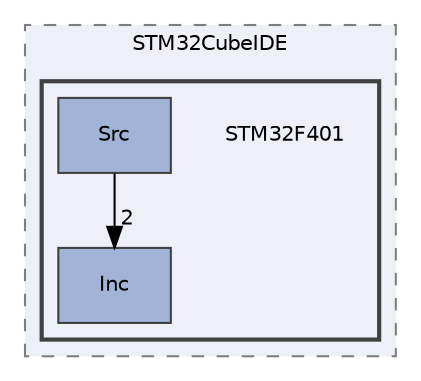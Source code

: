 digraph "ctrl/STM32CubeIDE/STM32F401"
{
 // LATEX_PDF_SIZE
  edge [fontname="Helvetica",fontsize="10",labelfontname="Helvetica",labelfontsize="10"];
  node [fontname="Helvetica",fontsize="10",shape=record];
  compound=true
  subgraph clusterdir_e08ee0c78fbd1be63c2bcc40fb5312ac {
    graph [ bgcolor="#edf0f7", pencolor="grey50", style="filled,dashed,", label="STM32CubeIDE", fontname="Helvetica", fontsize="10", URL="dir_e08ee0c78fbd1be63c2bcc40fb5312ac.html"]
  subgraph clusterdir_1438c4c6edaba7be3afc30aef4e5d958 {
    graph [ bgcolor="#edf0f7", pencolor="grey25", style="filled,bold,", label="", fontname="Helvetica", fontsize="10", URL="dir_1438c4c6edaba7be3afc30aef4e5d958.html"]
    dir_1438c4c6edaba7be3afc30aef4e5d958 [shape=plaintext, label="STM32F401"];
  dir_d07548e9826f024558f9ab5396810e37 [shape=box, label="Inc", style="filled,", fillcolor="#a2b4d6", color="grey25", URL="dir_d07548e9826f024558f9ab5396810e37.html"];
  dir_dc3ec60c1ac02ddfb3bb677a9c1fa4f1 [shape=box, label="Src", style="filled,", fillcolor="#a2b4d6", color="grey25", URL="dir_dc3ec60c1ac02ddfb3bb677a9c1fa4f1.html"];
  }
  }
  dir_dc3ec60c1ac02ddfb3bb677a9c1fa4f1->dir_d07548e9826f024558f9ab5396810e37 [headlabel="2", labeldistance=1.5 headhref="dir_000003_000001.html"];
}
